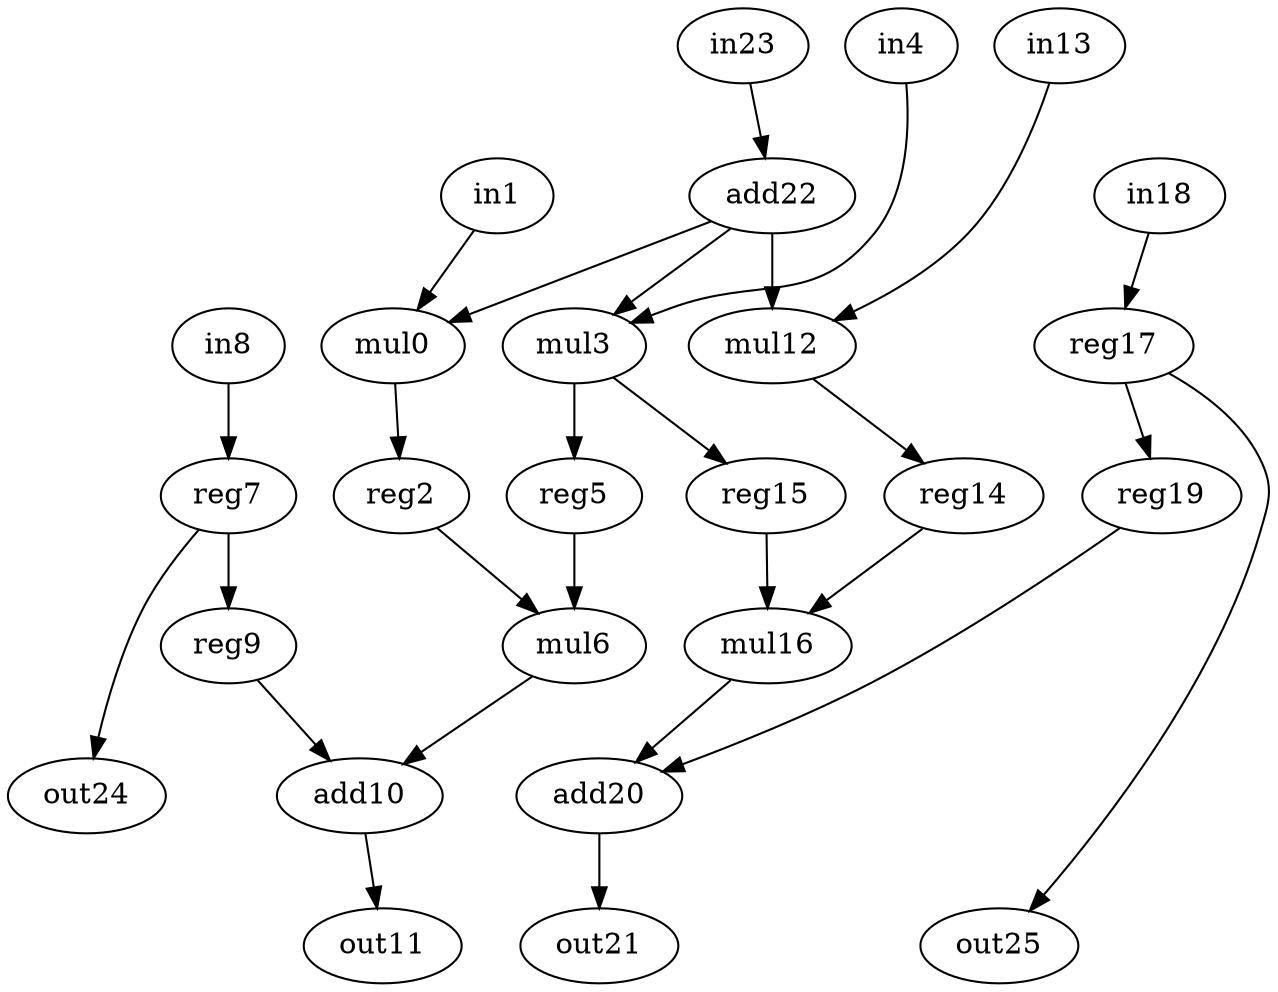 digraph g {
0 [label = mul0;op = mul;]
1 [label = in1;op = in;]
2 [label = add10;op = add;]
3 [label = out11;op = out;]
4 [label = mul12;op = mul;]
5 [label = in13;op = in;]
6 [label = reg14;op = reg;]
7 [label = reg15;op = reg;]
8 [label = mul16;op = mul;]
9 [label = reg17;op = reg;]
10 [label = in18;op = in;]
11 [label = reg19;op = reg;]
12 [label = reg2;op = reg;]
13 [label = add20;op = add;]
14 [label = out21;op = out;]
15 [label = add22;op = addi;value = 2;]
16 [label = in23;op = in;]
17 [label = out24;op = out;]
18 [label = out25;op = out;]
19 [label = mul3;op = mul;]
20 [label = in4;op = in;]
21 [label = reg5;op = reg;]
22 [label = mul6;op = mul;]
23 [label = reg7;op = reg;]
24 [label = in8;op = in;]
25 [label = reg9;op = reg;]
2 -> 3 [port=0; weight=0;]
22 -> 2 [port=0; weight=0;]
12 -> 22 [port=0; weight=0;]
0 -> 12 [port=0; weight=0;]
15 -> 0 [port=0; weight=0;]
15 -> 19 [port=0; weight=0;]
20 -> 19 [port=1; weight=0;]
19 -> 7 [port=0; weight=0;]
7 -> 8 [port=0; weight=0;]
6 -> 8 [port=1; weight=0;]
4 -> 6 [port=0; weight=0;]
5 -> 4 [port=0; weight=0;]
15 -> 4 [port=1; weight=2;]
16 -> 15 [port=0; weight=0;]
8 -> 13 [port=0; weight=0;]
11 -> 13 [port=1; weight=0;]
9 -> 11 [port=0; weight=0;]
9 -> 18 [port=0; weight=0;]
10 -> 9 [port=0; weight=0;]
13 -> 14 [port=0; weight=1;]
19 -> 21 [port=0; weight=0;]
21 -> 22 [port=1; weight=2;]
1 -> 0 [port=1; weight=0;]
25 -> 2 [port=1; weight=0;]
23 -> 25 [port=0; weight=1;]
23 -> 17 [port=0; weight=0;]
24 -> 23 [port=0; weight=1;]
}
